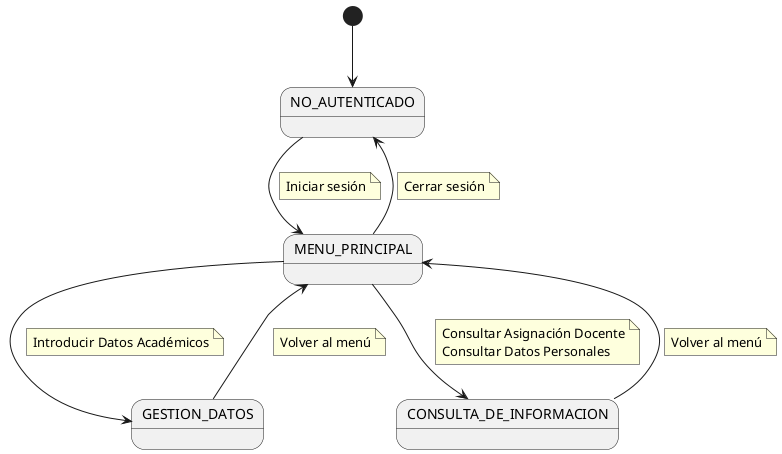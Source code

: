 @startuml
state "NO_AUTENTICADO" as NoAuth
state "MENU_PRINCIPAL" as Menu
state "GESTION_DATOS" as Dat
state "CONSULTA_DE_INFORMACION" as Inf

[*] --> NoAuth

NoAuth --> Menu
note on link
    Iniciar sesión
end note

Menu --> Dat
note on link
  Introducir Datos Académicos
end note

Menu --> Inf
note on link
  Consultar Asignación Docente
  Consultar Datos Personales
end note

Dat --> Menu
note on link
    Volver al menú
end note

Inf --> Menu
note on link
    Volver al menú
end note

Menu --> NoAuth
note on link
    Cerrar sesión
end note
@enduml